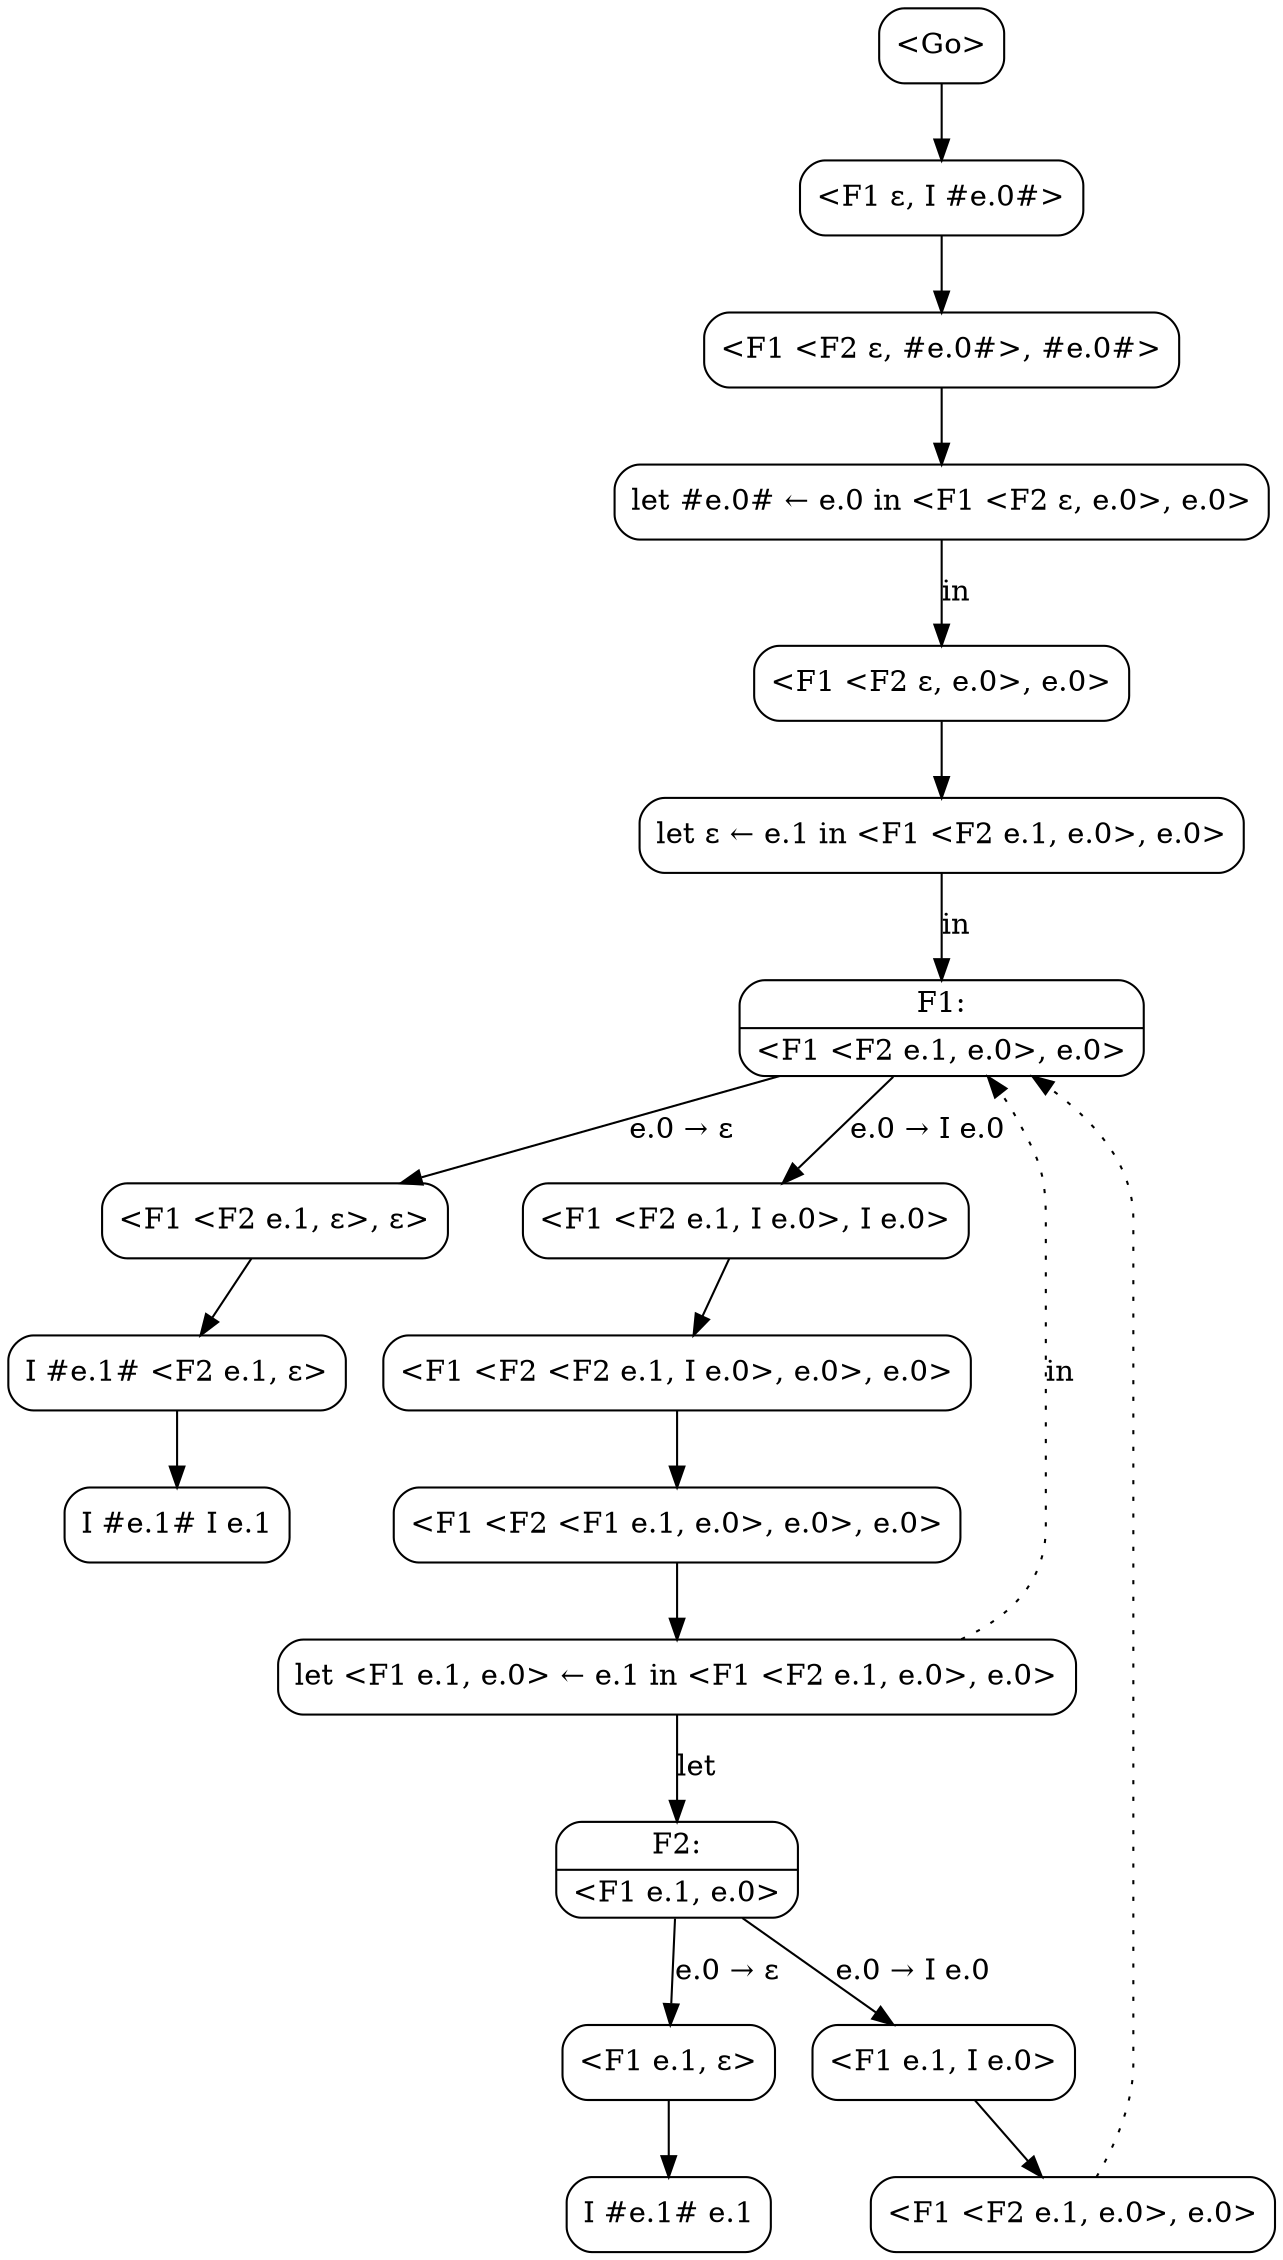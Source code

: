digraph {
  node [shape=box, style=rounded];

  C0 [label="<Go>"];
  C1 [label="<F1 ε, I #e.0#>"];
  C0 -> C1;
  C2 [label="<F1 <F2 ε, #e.0#>, #e.0#>"];
  C1 -> C2;
  C3 [label="let #e.0# ← e.0 in <F1 <F2 ε, e.0>, e.0>"];
  C2 -> C3;
  C4 [label="<F1 <F2 ε, e.0>, e.0>"];
  C3 -> C4 [label="in"];
  C5 [label="let ε ← e.1 in <F1 <F2 e.1, e.0>, e.0>"];
  C4 -> C5;
  F1 [shape=record, label="{F1:|\<F1 \<F2 e.1, e.0\>, e.0\>}"];
  C5 -> F1 [label="in"];
  C6 [label="<F1 <F2 e.1, ε>, ε>"];
  F1 -> C6 [label="e.0 → ε"];
  C7 [label="I #e.1# <F2 e.1, ε>"];
  C6 -> C7;
  C8 [label="I #e.1# I e.1"];
  C7 -> C8;
  C9 [label="<F1 <F2 e.1, I e.0>, I e.0>"];
  F1 -> C9 [label="e.0 → I e.0"];
  C10 [label="<F1 <F2 <F2 e.1, I e.0>, e.0>, e.0>"];
  C9 -> C10;
  C11 [label="<F1 <F2 <F1 e.1, e.0>, e.0>, e.0>"];
  C10 -> C11;
  C12 [label="let <F1 e.1, e.0> ← e.1 in <F1 <F2 e.1, e.0>, e.0>"];
  C11 -> C12;
  F2 [shape=record, label="{F2:|\<F1 e.1, e.0\>}"];
  C12 -> F2 [label="let"];
  C12 -> F1 [label="in", style=dotted];
  C13 [label="<F1 e.1, ε>"];
  F2 -> C13 [label="e.0 → ε"];
  C14 [label="I #e.1# e.1"];
  C13 -> C14;
  C15 [label="<F1 e.1, I e.0>"];
  F2 -> C15 [label="e.0 → I e.0"];
  C16 [label="<F1 <F2 e.1, e.0>, e.0>"];
  C15 -> C16;
  C16 -> F1 [style=dotted];
}
